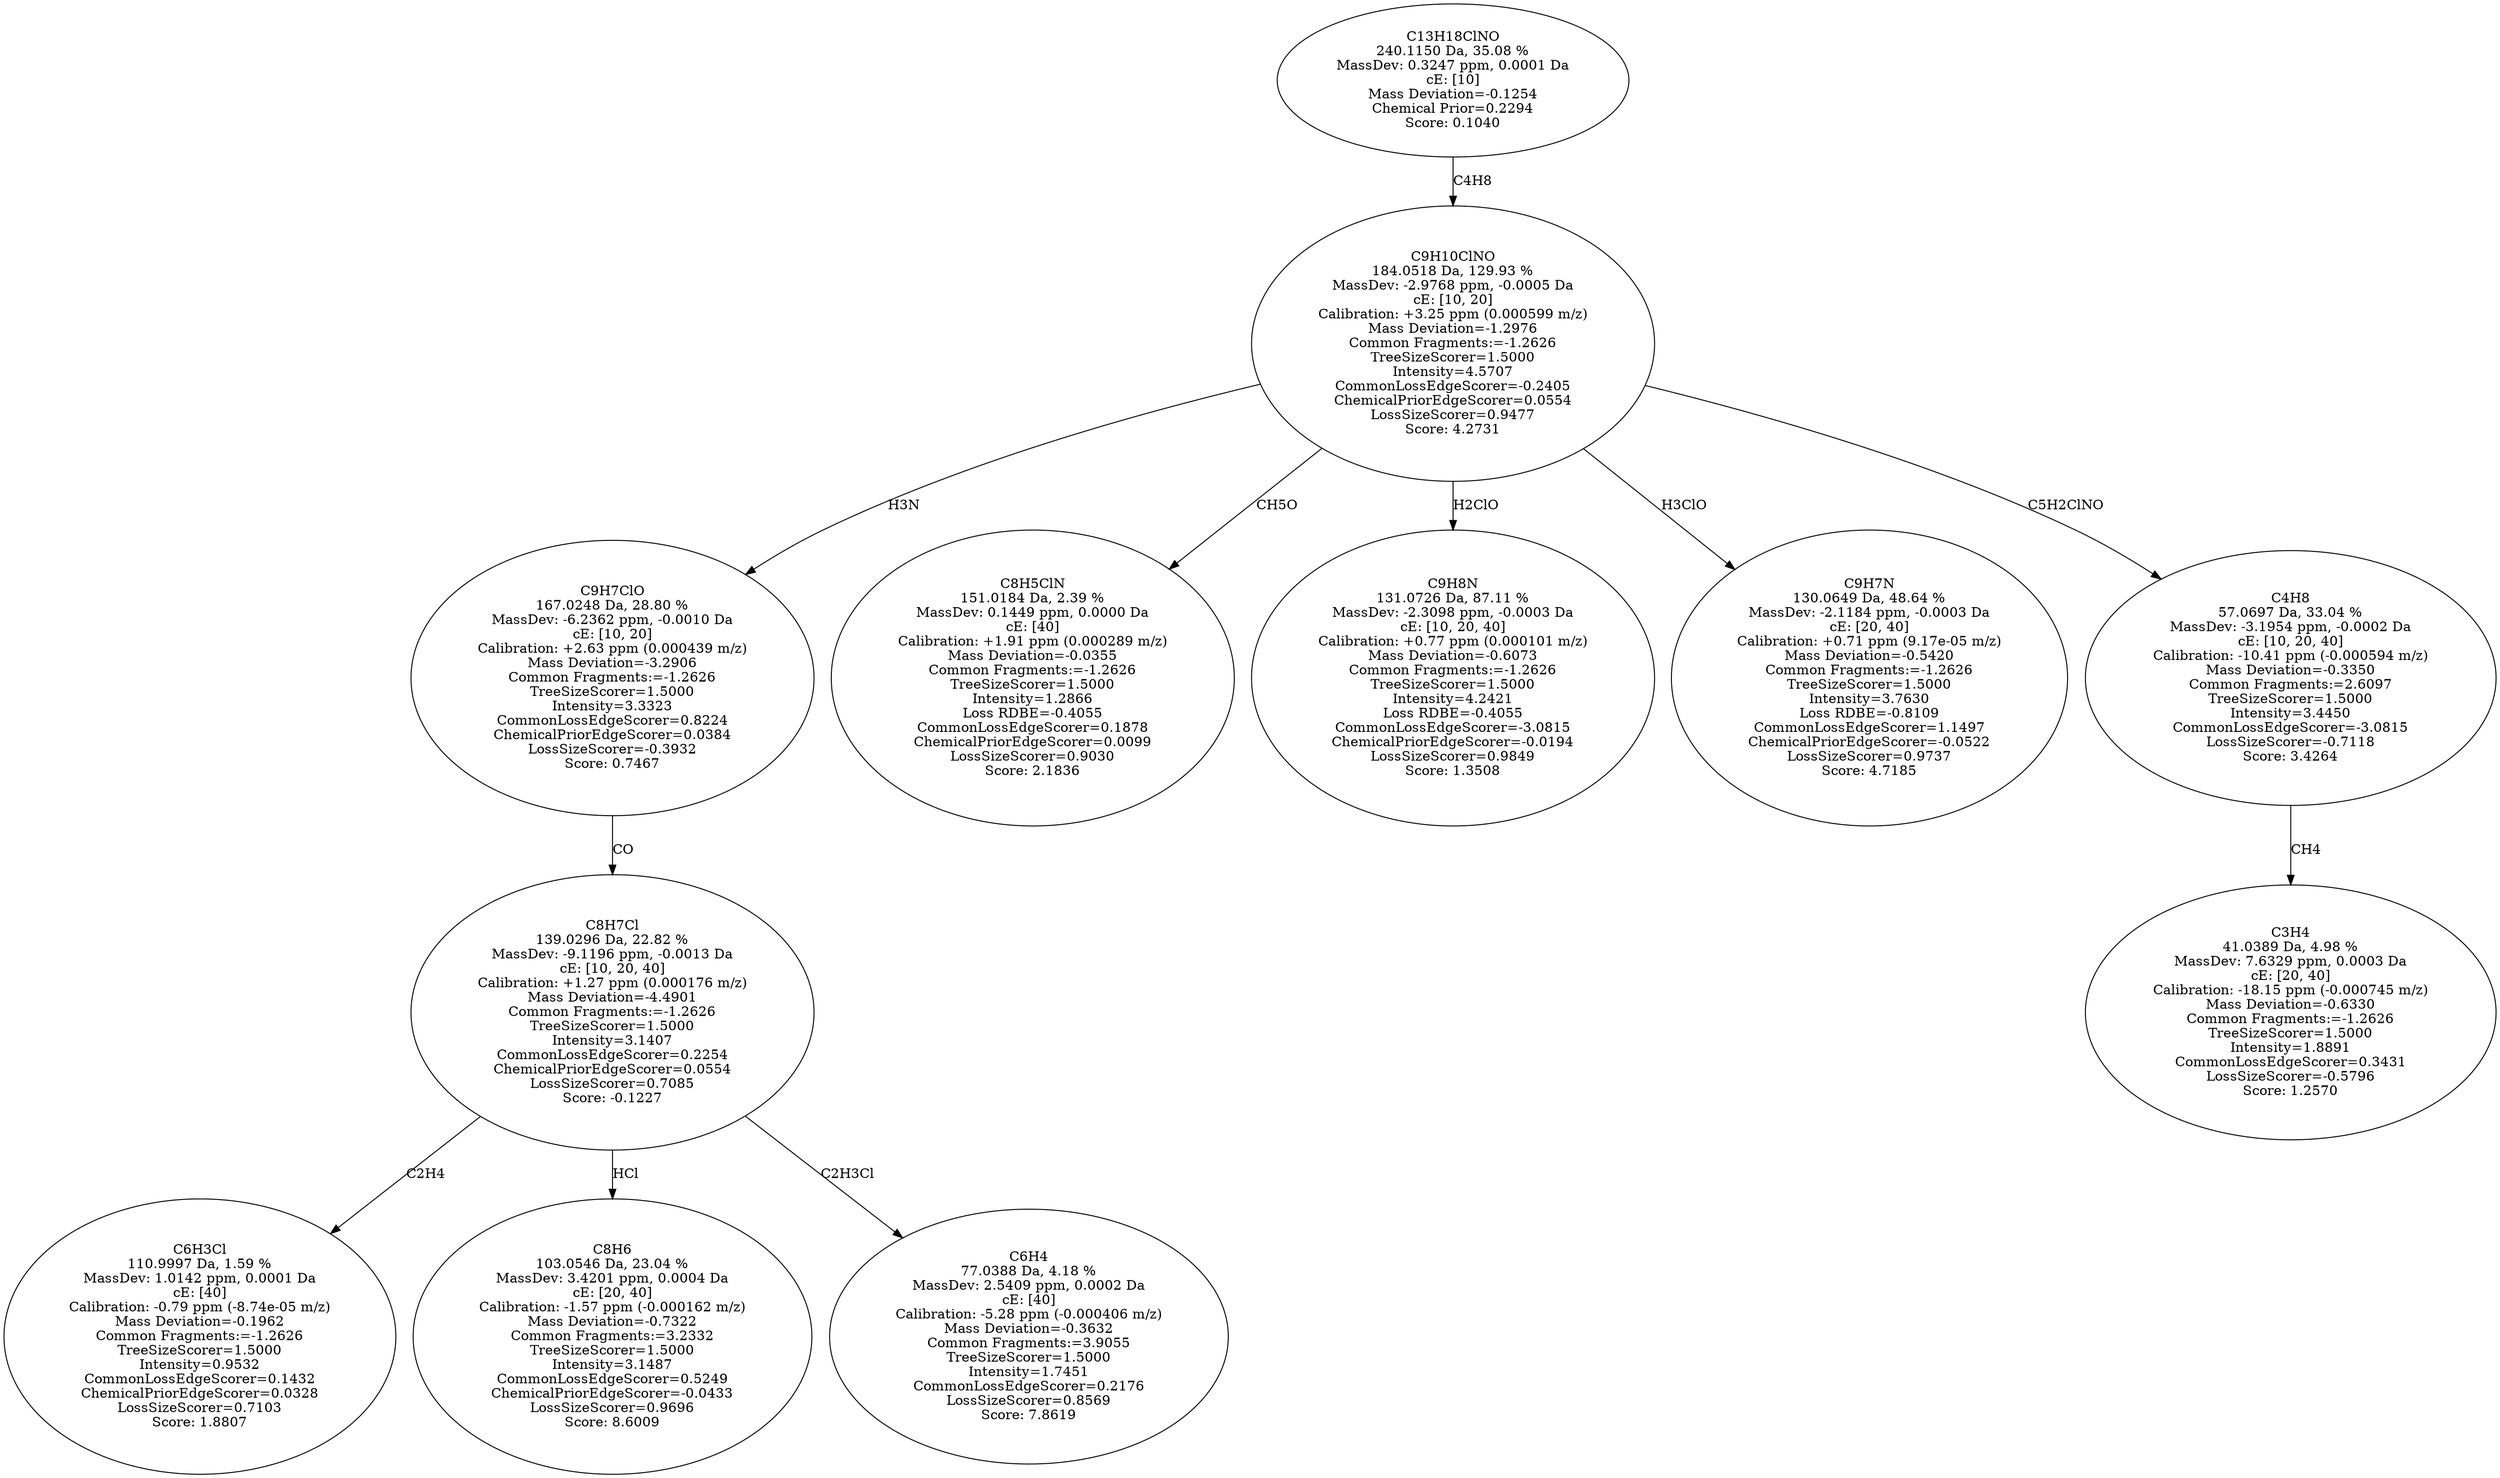 strict digraph {
v1 [label="C6H3Cl\n110.9997 Da, 1.59 %\nMassDev: 1.0142 ppm, 0.0001 Da\ncE: [40]\nCalibration: -0.79 ppm (-8.74e-05 m/z)\nMass Deviation=-0.1962\nCommon Fragments:=-1.2626\nTreeSizeScorer=1.5000\nIntensity=0.9532\nCommonLossEdgeScorer=0.1432\nChemicalPriorEdgeScorer=0.0328\nLossSizeScorer=0.7103\nScore: 1.8807"];
v2 [label="C8H6\n103.0546 Da, 23.04 %\nMassDev: 3.4201 ppm, 0.0004 Da\ncE: [20, 40]\nCalibration: -1.57 ppm (-0.000162 m/z)\nMass Deviation=-0.7322\nCommon Fragments:=3.2332\nTreeSizeScorer=1.5000\nIntensity=3.1487\nCommonLossEdgeScorer=0.5249\nChemicalPriorEdgeScorer=-0.0433\nLossSizeScorer=0.9696\nScore: 8.6009"];
v3 [label="C6H4\n77.0388 Da, 4.18 %\nMassDev: 2.5409 ppm, 0.0002 Da\ncE: [40]\nCalibration: -5.28 ppm (-0.000406 m/z)\nMass Deviation=-0.3632\nCommon Fragments:=3.9055\nTreeSizeScorer=1.5000\nIntensity=1.7451\nCommonLossEdgeScorer=0.2176\nLossSizeScorer=0.8569\nScore: 7.8619"];
v4 [label="C8H7Cl\n139.0296 Da, 22.82 %\nMassDev: -9.1196 ppm, -0.0013 Da\ncE: [10, 20, 40]\nCalibration: +1.27 ppm (0.000176 m/z)\nMass Deviation=-4.4901\nCommon Fragments:=-1.2626\nTreeSizeScorer=1.5000\nIntensity=3.1407\nCommonLossEdgeScorer=0.2254\nChemicalPriorEdgeScorer=0.0554\nLossSizeScorer=0.7085\nScore: -0.1227"];
v5 [label="C9H7ClO\n167.0248 Da, 28.80 %\nMassDev: -6.2362 ppm, -0.0010 Da\ncE: [10, 20]\nCalibration: +2.63 ppm (0.000439 m/z)\nMass Deviation=-3.2906\nCommon Fragments:=-1.2626\nTreeSizeScorer=1.5000\nIntensity=3.3323\nCommonLossEdgeScorer=0.8224\nChemicalPriorEdgeScorer=0.0384\nLossSizeScorer=-0.3932\nScore: 0.7467"];
v6 [label="C8H5ClN\n151.0184 Da, 2.39 %\nMassDev: 0.1449 ppm, 0.0000 Da\ncE: [40]\nCalibration: +1.91 ppm (0.000289 m/z)\nMass Deviation=-0.0355\nCommon Fragments:=-1.2626\nTreeSizeScorer=1.5000\nIntensity=1.2866\nLoss RDBE=-0.4055\nCommonLossEdgeScorer=0.1878\nChemicalPriorEdgeScorer=0.0099\nLossSizeScorer=0.9030\nScore: 2.1836"];
v7 [label="C9H8N\n131.0726 Da, 87.11 %\nMassDev: -2.3098 ppm, -0.0003 Da\ncE: [10, 20, 40]\nCalibration: +0.77 ppm (0.000101 m/z)\nMass Deviation=-0.6073\nCommon Fragments:=-1.2626\nTreeSizeScorer=1.5000\nIntensity=4.2421\nLoss RDBE=-0.4055\nCommonLossEdgeScorer=-3.0815\nChemicalPriorEdgeScorer=-0.0194\nLossSizeScorer=0.9849\nScore: 1.3508"];
v8 [label="C9H7N\n130.0649 Da, 48.64 %\nMassDev: -2.1184 ppm, -0.0003 Da\ncE: [20, 40]\nCalibration: +0.71 ppm (9.17e-05 m/z)\nMass Deviation=-0.5420\nCommon Fragments:=-1.2626\nTreeSizeScorer=1.5000\nIntensity=3.7630\nLoss RDBE=-0.8109\nCommonLossEdgeScorer=1.1497\nChemicalPriorEdgeScorer=-0.0522\nLossSizeScorer=0.9737\nScore: 4.7185"];
v9 [label="C3H4\n41.0389 Da, 4.98 %\nMassDev: 7.6329 ppm, 0.0003 Da\ncE: [20, 40]\nCalibration: -18.15 ppm (-0.000745 m/z)\nMass Deviation=-0.6330\nCommon Fragments:=-1.2626\nTreeSizeScorer=1.5000\nIntensity=1.8891\nCommonLossEdgeScorer=0.3431\nLossSizeScorer=-0.5796\nScore: 1.2570"];
v10 [label="C4H8\n57.0697 Da, 33.04 %\nMassDev: -3.1954 ppm, -0.0002 Da\ncE: [10, 20, 40]\nCalibration: -10.41 ppm (-0.000594 m/z)\nMass Deviation=-0.3350\nCommon Fragments:=2.6097\nTreeSizeScorer=1.5000\nIntensity=3.4450\nCommonLossEdgeScorer=-3.0815\nLossSizeScorer=-0.7118\nScore: 3.4264"];
v11 [label="C9H10ClNO\n184.0518 Da, 129.93 %\nMassDev: -2.9768 ppm, -0.0005 Da\ncE: [10, 20]\nCalibration: +3.25 ppm (0.000599 m/z)\nMass Deviation=-1.2976\nCommon Fragments:=-1.2626\nTreeSizeScorer=1.5000\nIntensity=4.5707\nCommonLossEdgeScorer=-0.2405\nChemicalPriorEdgeScorer=0.0554\nLossSizeScorer=0.9477\nScore: 4.2731"];
v12 [label="C13H18ClNO\n240.1150 Da, 35.08 %\nMassDev: 0.3247 ppm, 0.0001 Da\ncE: [10]\nMass Deviation=-0.1254\nChemical Prior=0.2294\nScore: 0.1040"];
v4 -> v1 [label="C2H4"];
v4 -> v2 [label="HCl"];
v4 -> v3 [label="C2H3Cl"];
v5 -> v4 [label="CO"];
v11 -> v5 [label="H3N"];
v11 -> v6 [label="CH5O"];
v11 -> v7 [label="H2ClO"];
v11 -> v8 [label="H3ClO"];
v10 -> v9 [label="CH4"];
v11 -> v10 [label="C5H2ClNO"];
v12 -> v11 [label="C4H8"];
}